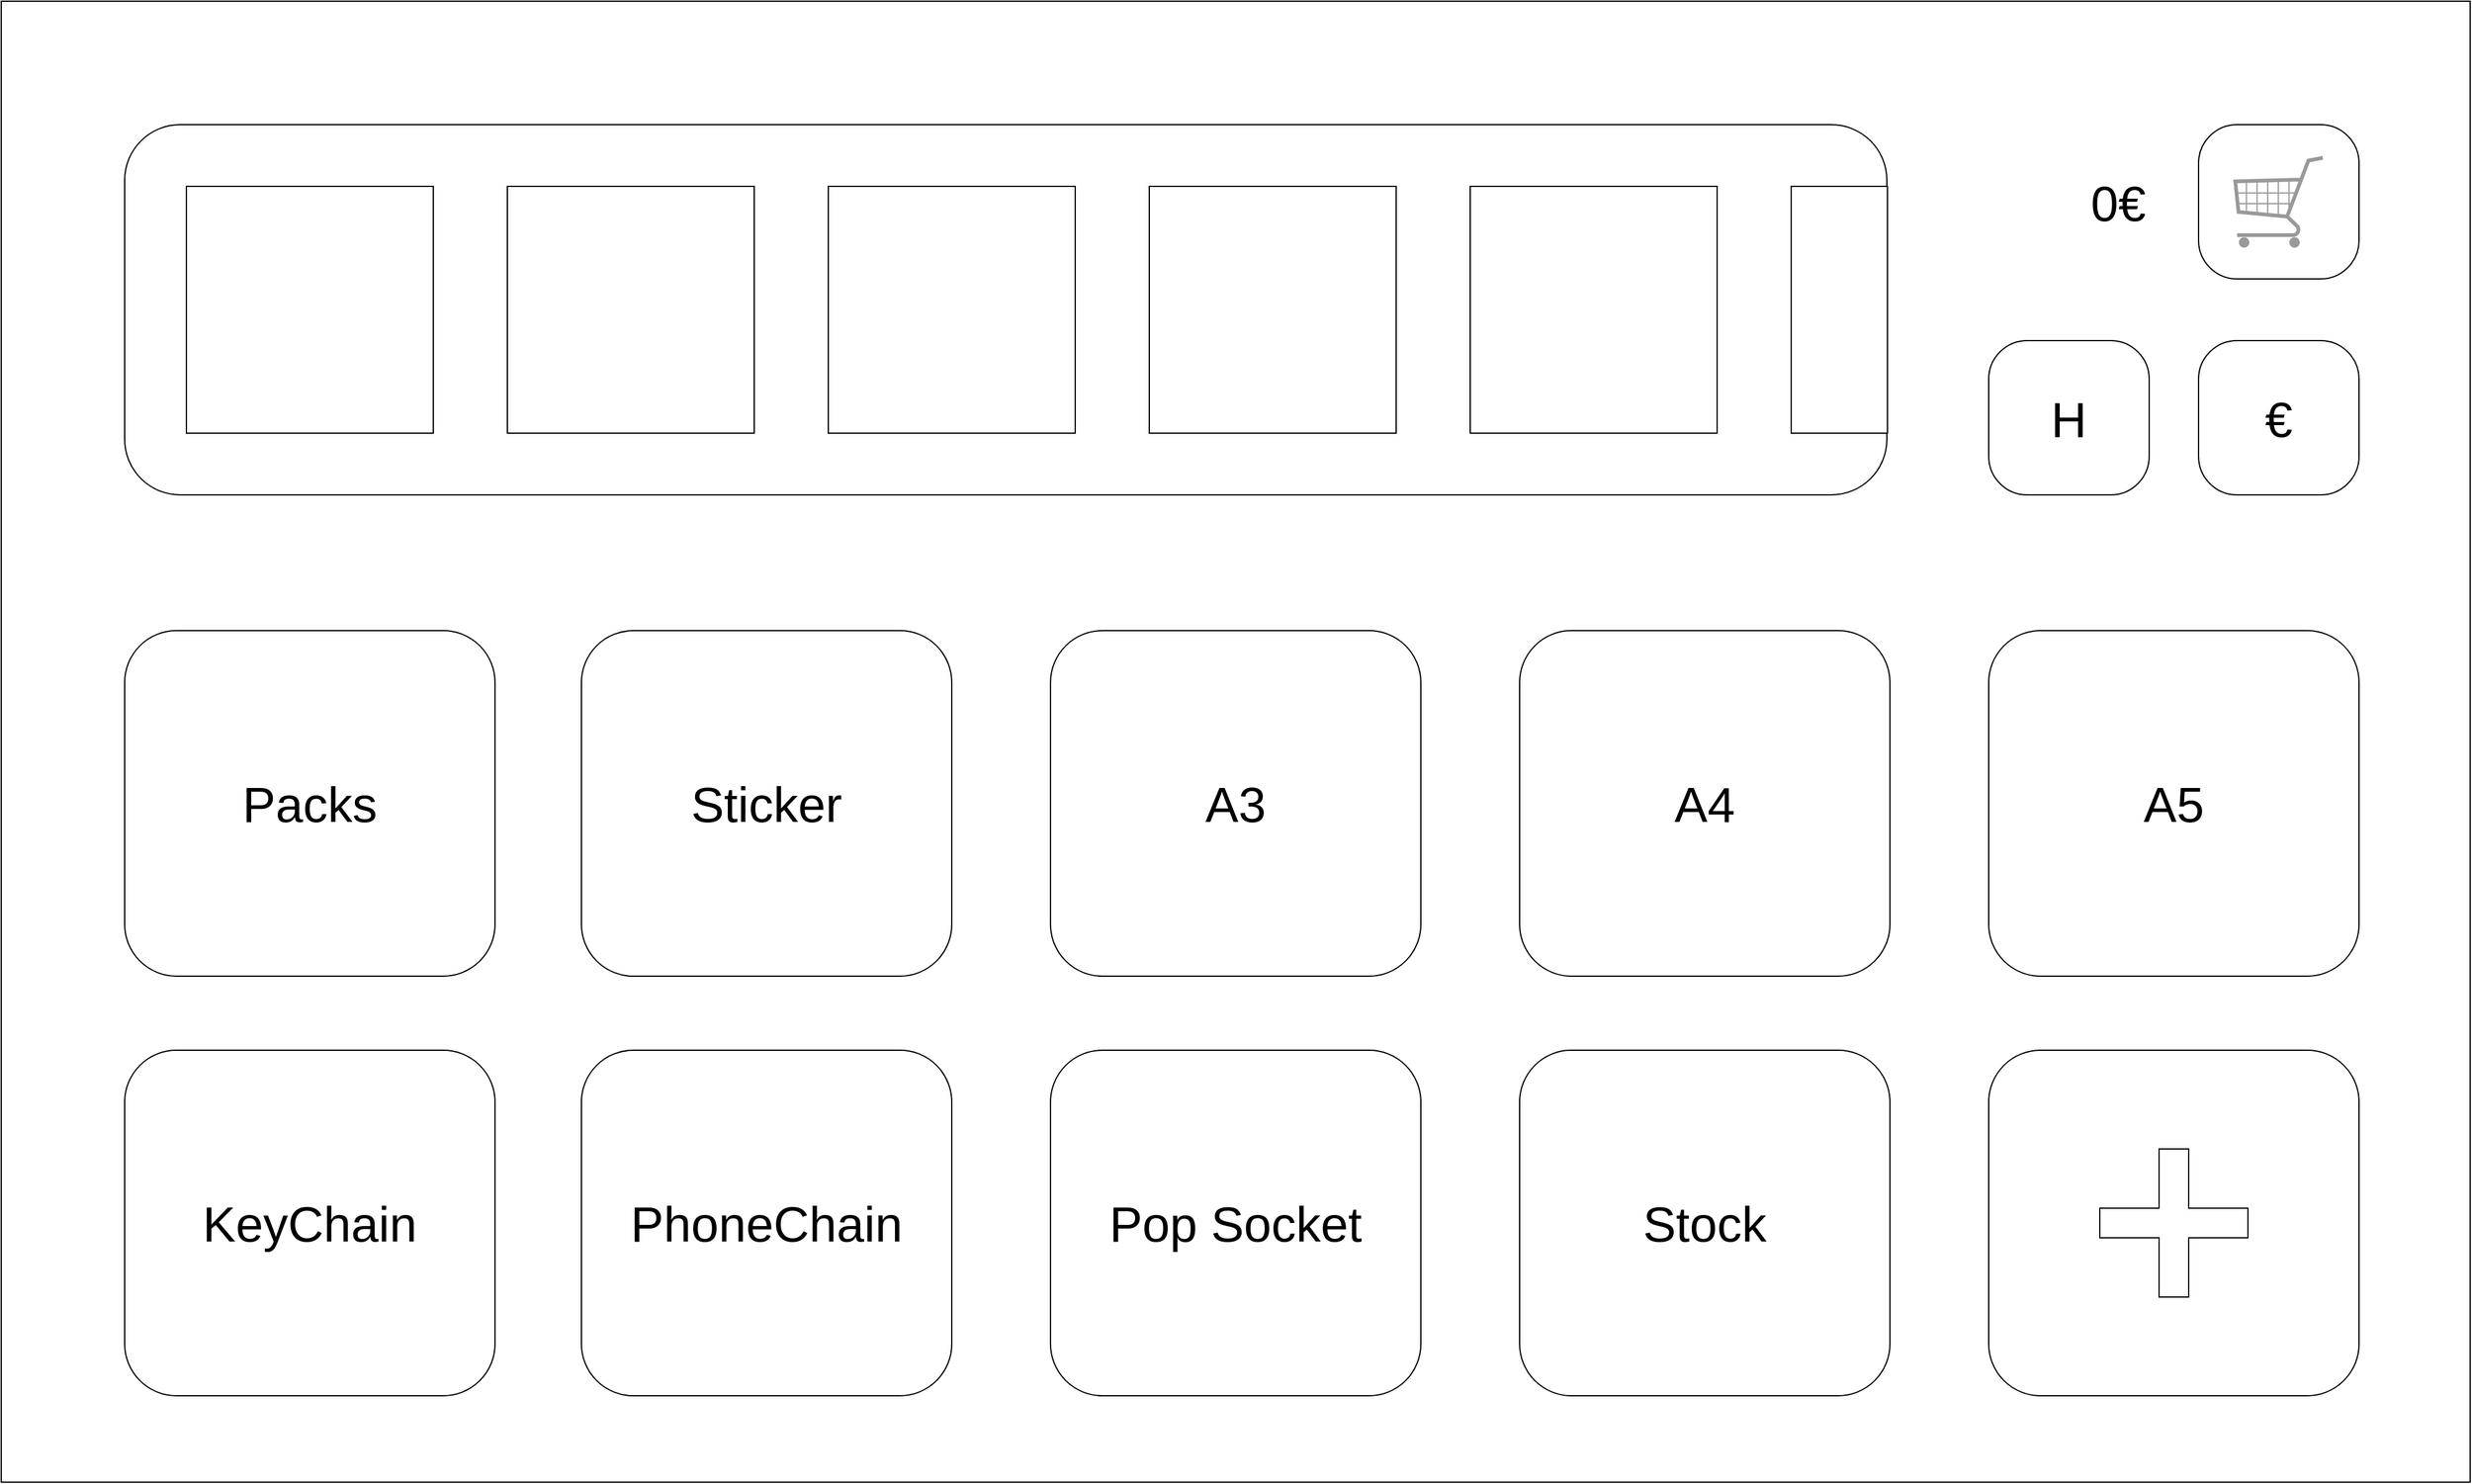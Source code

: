 <mxfile version="22.1.8" type="github" pages="3">
  <diagram name="Página-1" id="HkbxuckJovFJ4HI9nL17">
    <mxGraphModel dx="2625" dy="1478" grid="1" gridSize="10" guides="1" tooltips="1" connect="1" arrows="1" fold="1" page="1" pageScale="1" pageWidth="827" pageHeight="1169" math="0" shadow="0">
      <root>
        <mxCell id="0" />
        <mxCell id="1" parent="0" />
        <mxCell id="MT9nB9v2DXHrXqkaONhB-1" value="" style="rounded=0;whiteSpace=wrap;html=1;" vertex="1" parent="1">
          <mxGeometry width="2000" height="1200" as="geometry" />
        </mxCell>
        <mxCell id="MT9nB9v2DXHrXqkaONhB-3" value="" style="rounded=1;whiteSpace=wrap;html=1;" vertex="1" parent="1">
          <mxGeometry x="100" y="100" width="1427.5" height="300" as="geometry" />
        </mxCell>
        <mxCell id="MT9nB9v2DXHrXqkaONhB-8" value="&lt;font style=&quot;font-size: 40px;&quot;&gt;A3&lt;/font&gt;" style="rounded=1;whiteSpace=wrap;html=1;" vertex="1" parent="1">
          <mxGeometry x="850" y="510" width="300" height="280" as="geometry" />
        </mxCell>
        <mxCell id="MT9nB9v2DXHrXqkaONhB-9" value="&lt;font style=&quot;font-size: 40px;&quot;&gt;A4&lt;/font&gt;" style="rounded=1;whiteSpace=wrap;html=1;" vertex="1" parent="1">
          <mxGeometry x="1230" y="510" width="300" height="280" as="geometry" />
        </mxCell>
        <mxCell id="MT9nB9v2DXHrXqkaONhB-10" value="&lt;font style=&quot;font-size: 40px;&quot;&gt;A5&lt;/font&gt;" style="rounded=1;whiteSpace=wrap;html=1;" vertex="1" parent="1">
          <mxGeometry x="1610" y="510" width="300" height="280" as="geometry" />
        </mxCell>
        <mxCell id="MT9nB9v2DXHrXqkaONhB-11" value="&lt;font style=&quot;font-size: 40px;&quot;&gt;Sticker&lt;/font&gt;" style="rounded=1;whiteSpace=wrap;html=1;" vertex="1" parent="1">
          <mxGeometry x="470" y="510" width="300" height="280" as="geometry" />
        </mxCell>
        <mxCell id="MT9nB9v2DXHrXqkaONhB-18" value="&lt;font style=&quot;font-size: 40px;&quot;&gt;KeyChain&lt;/font&gt;" style="rounded=1;whiteSpace=wrap;html=1;" vertex="1" parent="1">
          <mxGeometry x="100" y="850" width="300" height="280" as="geometry" />
        </mxCell>
        <mxCell id="MT9nB9v2DXHrXqkaONhB-19" value="&lt;font style=&quot;font-size: 40px;&quot;&gt;PhoneChain&lt;/font&gt;" style="rounded=1;whiteSpace=wrap;html=1;" vertex="1" parent="1">
          <mxGeometry x="470" y="850" width="300" height="280" as="geometry" />
        </mxCell>
        <mxCell id="MT9nB9v2DXHrXqkaONhB-20" value="&lt;font style=&quot;font-size: 40px;&quot;&gt;Pop Socket&lt;/font&gt;" style="rounded=1;whiteSpace=wrap;html=1;" vertex="1" parent="1">
          <mxGeometry x="850" y="850" width="300" height="280" as="geometry" />
        </mxCell>
        <mxCell id="MT9nB9v2DXHrXqkaONhB-21" value="&lt;font style=&quot;font-size: 40px;&quot;&gt;Stock&lt;/font&gt;" style="rounded=1;whiteSpace=wrap;html=1;" vertex="1" parent="1">
          <mxGeometry x="1230" y="850" width="300" height="280" as="geometry" />
        </mxCell>
        <mxCell id="MT9nB9v2DXHrXqkaONhB-22" value="" style="rounded=1;whiteSpace=wrap;html=1;" vertex="1" parent="1">
          <mxGeometry x="1610" y="850" width="300" height="280" as="geometry" />
        </mxCell>
        <mxCell id="MT9nB9v2DXHrXqkaONhB-23" value="&lt;font style=&quot;font-size: 40px;&quot;&gt;Packs&lt;/font&gt;" style="rounded=1;whiteSpace=wrap;html=1;" vertex="1" parent="1">
          <mxGeometry x="100" y="510" width="300" height="280" as="geometry" />
        </mxCell>
        <mxCell id="MT9nB9v2DXHrXqkaONhB-25" value="" style="shape=cross;whiteSpace=wrap;html=1;" vertex="1" parent="1">
          <mxGeometry x="1700" y="930" width="120" height="120" as="geometry" />
        </mxCell>
        <mxCell id="MT9nB9v2DXHrXqkaONhB-36" value="&lt;font style=&quot;font-size: 40px;&quot;&gt;H&lt;/font&gt;" style="rounded=1;whiteSpace=wrap;html=1;arcSize=25;" vertex="1" parent="1">
          <mxGeometry x="1610" y="275" width="130" height="125" as="geometry" />
        </mxCell>
        <mxCell id="MT9nB9v2DXHrXqkaONhB-37" value="&lt;span style=&quot;font-size: 40px;&quot;&gt;€&lt;/span&gt;" style="rounded=1;whiteSpace=wrap;html=1;arcSize=25;" vertex="1" parent="1">
          <mxGeometry x="1780" y="275" width="130" height="125" as="geometry" />
        </mxCell>
        <mxCell id="MT9nB9v2DXHrXqkaONhB-40" value="0€" style="text;html=1;strokeColor=none;fillColor=none;align=center;verticalAlign=middle;whiteSpace=wrap;rounded=0;fontSize=40;" vertex="1" parent="1">
          <mxGeometry x="1650" y="117.5" width="130" height="90" as="geometry" />
        </mxCell>
        <mxCell id="MT9nB9v2DXHrXqkaONhB-42" value="" style="rounded=1;whiteSpace=wrap;html=1;arcSize=25;" vertex="1" parent="1">
          <mxGeometry x="1780" y="100" width="130" height="125" as="geometry" />
        </mxCell>
        <mxCell id="MT9nB9v2DXHrXqkaONhB-43" value="" style="verticalLabelPosition=bottom;shadow=0;dashed=0;align=center;html=1;verticalAlign=top;strokeWidth=1;shape=mxgraph.mockup.misc.shoppingCart;strokeColor=#999999;" vertex="1" parent="1">
          <mxGeometry x="1807.5" y="125" width="75" height="75" as="geometry" />
        </mxCell>
        <mxCell id="5e8Hq0Su_CwZeVKlTGcM-1" value="" style="rounded=0;whiteSpace=wrap;html=1;" vertex="1" parent="1">
          <mxGeometry x="150" y="150" width="200" height="200" as="geometry" />
        </mxCell>
        <mxCell id="5e8Hq0Su_CwZeVKlTGcM-2" value="" style="rounded=0;whiteSpace=wrap;html=1;" vertex="1" parent="1">
          <mxGeometry x="410" y="150" width="200" height="200" as="geometry" />
        </mxCell>
        <mxCell id="5e8Hq0Su_CwZeVKlTGcM-3" value="" style="rounded=0;whiteSpace=wrap;html=1;" vertex="1" parent="1">
          <mxGeometry x="670" y="150" width="200" height="200" as="geometry" />
        </mxCell>
        <mxCell id="5e8Hq0Su_CwZeVKlTGcM-4" value="" style="rounded=0;whiteSpace=wrap;html=1;" vertex="1" parent="1">
          <mxGeometry x="930" y="150" width="200" height="200" as="geometry" />
        </mxCell>
        <mxCell id="5e8Hq0Su_CwZeVKlTGcM-5" value="" style="rounded=0;whiteSpace=wrap;html=1;" vertex="1" parent="1">
          <mxGeometry x="1190" y="150" width="200" height="200" as="geometry" />
        </mxCell>
        <mxCell id="5e8Hq0Su_CwZeVKlTGcM-6" value="" style="rounded=0;whiteSpace=wrap;html=1;" vertex="1" parent="1">
          <mxGeometry x="1450" y="150" width="78" height="200" as="geometry" />
        </mxCell>
      </root>
    </mxGraphModel>
  </diagram>
  <diagram id="QbL4hyF_EPCAOzm_nRzn" name="Página-2">
    <mxGraphModel dx="3500" dy="1970" grid="1" gridSize="10" guides="1" tooltips="1" connect="1" arrows="1" fold="1" page="1" pageScale="1" pageWidth="827" pageHeight="1169" math="0" shadow="0">
      <root>
        <mxCell id="0" />
        <mxCell id="1" parent="0" />
        <mxCell id="Mcq7kXkcHe6Sh56lVMtm-1" value="" style="rounded=0;whiteSpace=wrap;html=1;" vertex="1" parent="1">
          <mxGeometry width="2000" height="1200" as="geometry" />
        </mxCell>
        <mxCell id="yBMYR7ZGMbcFRSSdNOXa-1" value="&lt;font style=&quot;font-size: 40px;&quot;&gt;MH&lt;/font&gt;" style="rounded=1;whiteSpace=wrap;html=1;" vertex="1" parent="1">
          <mxGeometry x="450" y="100" width="250" height="250" as="geometry" />
        </mxCell>
        <mxCell id="yBMYR7ZGMbcFRSSdNOXa-2" value="&lt;font style=&quot;font-size: 40px;&quot;&gt;Sanrio&lt;/font&gt;" style="rounded=1;whiteSpace=wrap;html=1;" vertex="1" parent="1">
          <mxGeometry x="800" y="100" width="250" height="250" as="geometry" />
        </mxCell>
        <mxCell id="yBMYR7ZGMbcFRSSdNOXa-4" value="&lt;font style=&quot;font-size: 40px;&quot;&gt;Pokemon&lt;/font&gt;" style="rounded=1;whiteSpace=wrap;html=1;" vertex="1" parent="1">
          <mxGeometry x="100" y="100" width="250" height="250" as="geometry" />
        </mxCell>
        <object label="" id="zIefOTf_wrJhNDgETu0p-6">
          <mxCell style="rounded=1;whiteSpace=wrap;html=1;" vertex="1" parent="1">
            <mxGeometry x="100" y="1050" width="160" height="300" as="geometry" />
          </mxCell>
        </object>
        <object label="" id="zIefOTf_wrJhNDgETu0p-8">
          <mxCell style="rounded=1;whiteSpace=wrap;html=1;" vertex="1" parent="1">
            <mxGeometry x="510" y="1050" width="160" height="300" as="geometry" />
          </mxCell>
        </object>
        <object label="" id="zIefOTf_wrJhNDgETu0p-9">
          <mxCell style="rounded=1;whiteSpace=wrap;html=1;" vertex="1" parent="1">
            <mxGeometry x="305" y="1050" width="160" height="300" as="geometry" />
          </mxCell>
        </object>
        <mxCell id="0Mh5bTvTvCSJ_fhKVDRU-1" value="0€" style="text;html=1;strokeColor=none;fillColor=none;align=center;verticalAlign=middle;whiteSpace=wrap;rounded=0;fontSize=40;" vertex="1" parent="1">
          <mxGeometry x="1640" y="117.5" width="130" height="90" as="geometry" />
        </mxCell>
        <mxCell id="0Mh5bTvTvCSJ_fhKVDRU-2" value="" style="rounded=1;whiteSpace=wrap;html=1;arcSize=25;" vertex="1" parent="1">
          <mxGeometry x="1770" y="100" width="130" height="125" as="geometry" />
        </mxCell>
        <mxCell id="0Mh5bTvTvCSJ_fhKVDRU-3" value="" style="verticalLabelPosition=bottom;shadow=0;dashed=0;align=center;html=1;verticalAlign=top;strokeWidth=1;shape=mxgraph.mockup.misc.shoppingCart;strokeColor=#999999;" vertex="1" parent="1">
          <mxGeometry x="1797.5" y="125" width="75" height="75" as="geometry" />
        </mxCell>
        <mxCell id="Fq5oC05-BKgdPTAuPpba-1" value="" style="rounded=1;whiteSpace=wrap;html=1;" vertex="1" parent="1">
          <mxGeometry x="1600" y="275" width="300" height="720" as="geometry" />
        </mxCell>
        <object label="" id="gpoxc7JLLRrELY095CW2-2">
          <mxCell style="rounded=1;whiteSpace=wrap;html=1;" vertex="1" parent="1">
            <mxGeometry x="1130" y="1050" width="160" height="300" as="geometry" />
          </mxCell>
        </object>
        <object label="" id="gpoxc7JLLRrELY095CW2-3">
          <mxCell style="rounded=1;whiteSpace=wrap;html=1;" vertex="1" parent="1">
            <mxGeometry x="715" y="1050" width="160" height="300" as="geometry" />
          </mxCell>
        </object>
        <object label="" id="gpoxc7JLLRrELY095CW2-4">
          <mxCell style="rounded=1;whiteSpace=wrap;html=1;" vertex="1" parent="1">
            <mxGeometry x="920" y="1050" width="160" height="300" as="geometry" />
          </mxCell>
        </object>
        <object label="" id="gpoxc7JLLRrELY095CW2-5">
          <mxCell style="rounded=1;whiteSpace=wrap;html=1;" vertex="1" parent="1">
            <mxGeometry x="1740" y="1050" width="160" height="300" as="geometry" />
          </mxCell>
        </object>
        <object label="" id="gpoxc7JLLRrELY095CW2-6">
          <mxCell style="rounded=1;whiteSpace=wrap;html=1;" vertex="1" parent="1">
            <mxGeometry x="1335" y="1050" width="160" height="300" as="geometry" />
          </mxCell>
        </object>
        <object label="" id="gpoxc7JLLRrELY095CW2-7">
          <mxCell style="rounded=1;whiteSpace=wrap;html=1;" vertex="1" parent="1">
            <mxGeometry x="1540" y="1050" width="160" height="300" as="geometry" />
          </mxCell>
        </object>
        <mxCell id="gpoxc7JLLRrELY095CW2-1" value="" style="rounded=0;whiteSpace=wrap;html=1;" vertex="1" parent="1">
          <mxGeometry y="1200" width="2000" height="1200" as="geometry" />
        </mxCell>
        <mxCell id="Ym63HQNYmDAa51vPmKGE-1" value="&lt;font style=&quot;font-size: 40px;&quot;&gt;Zelda&lt;/font&gt;" style="rounded=1;whiteSpace=wrap;html=1;" vertex="1" parent="1">
          <mxGeometry x="1150" y="100" width="250" height="250" as="geometry" />
        </mxCell>
        <mxCell id="Ym63HQNYmDAa51vPmKGE-7" value="&lt;font style=&quot;&quot;&gt;&lt;font style=&quot;font-size: 40px;&quot;&gt;Inazuma&lt;/font&gt;&lt;br&gt;&lt;/font&gt;" style="rounded=1;whiteSpace=wrap;html=1;" vertex="1" parent="1">
          <mxGeometry x="100" y="800" width="250" height="230" as="geometry" />
        </mxCell>
        <mxCell id="Ym63HQNYmDAa51vPmKGE-12" value="&lt;font style=&quot;font-size: 40px;&quot;&gt;Haikyuu&lt;/font&gt;" style="rounded=1;whiteSpace=wrap;html=1;" vertex="1" parent="1">
          <mxGeometry x="100" y="450" width="250" height="250" as="geometry" />
        </mxCell>
        <mxCell id="Ym63HQNYmDAa51vPmKGE-13" value="&lt;font style=&quot;font-size: 40px;&quot;&gt;Splatoon&lt;/font&gt;" style="rounded=1;whiteSpace=wrap;html=1;" vertex="1" parent="1">
          <mxGeometry x="450" y="450" width="250" height="250" as="geometry" />
        </mxCell>
        <mxCell id="Ym63HQNYmDAa51vPmKGE-14" value="&lt;font style=&quot;font-size: 40px;&quot;&gt;Lol&lt;/font&gt;" style="rounded=1;whiteSpace=wrap;html=1;" vertex="1" parent="1">
          <mxGeometry x="800" y="450" width="250" height="250" as="geometry" />
        </mxCell>
        <mxCell id="Ym63HQNYmDAa51vPmKGE-15" value="&lt;span style=&quot;font-size: 40px;&quot;&gt;Kirby&lt;/span&gt;" style="rounded=1;whiteSpace=wrap;html=1;" vertex="1" parent="1">
          <mxGeometry x="1150" y="450" width="250" height="250" as="geometry" />
        </mxCell>
        <mxCell id="Ym63HQNYmDAa51vPmKGE-16" value="&lt;font style=&quot;&quot;&gt;&lt;font style=&quot;font-size: 40px;&quot;&gt;Inazuma&lt;/font&gt;&lt;br&gt;&lt;/font&gt;" style="rounded=1;whiteSpace=wrap;html=1;" vertex="1" parent="1">
          <mxGeometry x="450" y="800" width="250" height="230" as="geometry" />
        </mxCell>
        <mxCell id="Ym63HQNYmDAa51vPmKGE-17" value="&lt;font style=&quot;&quot;&gt;&lt;font style=&quot;font-size: 40px;&quot;&gt;Spy x Fam&lt;/font&gt;&lt;br&gt;&lt;/font&gt;" style="rounded=1;whiteSpace=wrap;html=1;" vertex="1" parent="1">
          <mxGeometry x="1150" y="800" width="250" height="230" as="geometry" />
        </mxCell>
        <mxCell id="Ym63HQNYmDAa51vPmKGE-18" value="&lt;font style=&quot;&quot;&gt;&lt;span style=&quot;font-size: 40px;&quot;&gt;Princesas&lt;/span&gt;&lt;br&gt;&lt;/font&gt;" style="rounded=1;whiteSpace=wrap;html=1;" vertex="1" parent="1">
          <mxGeometry x="800" y="800" width="250" height="230" as="geometry" />
        </mxCell>
        <mxCell id="Ym63HQNYmDAa51vPmKGE-11" value="" style="rounded=0;whiteSpace=wrap;html=1;strokeColor=none;" vertex="1" parent="1">
          <mxGeometry x="70" y="990" width="1360" height="50" as="geometry" />
        </mxCell>
        <mxCell id="8lMqFiYdY0ZxOHIRLaJ3-1" value="" style="rounded=0;whiteSpace=wrap;html=1;" vertex="1" parent="1">
          <mxGeometry x="1650" y="320" width="200" height="200" as="geometry" />
        </mxCell>
        <mxCell id="8lMqFiYdY0ZxOHIRLaJ3-2" value="" style="rounded=0;whiteSpace=wrap;html=1;" vertex="1" parent="1">
          <mxGeometry x="1654" y="560" width="200" height="200" as="geometry" />
        </mxCell>
        <mxCell id="8lMqFiYdY0ZxOHIRLaJ3-3" value="" style="rounded=0;whiteSpace=wrap;html=1;" vertex="1" parent="1">
          <mxGeometry x="1650" y="800" width="200" height="195" as="geometry" />
        </mxCell>
      </root>
    </mxGraphModel>
  </diagram>
  <diagram name="Página-3" id="BUfRIFCXngkVV9ZqXlqg">
    <mxGraphModel dx="3000" dy="1689" grid="1" gridSize="10" guides="1" tooltips="1" connect="1" arrows="1" fold="1" page="1" pageScale="1" pageWidth="827" pageHeight="1169" math="0" shadow="0">
      <root>
        <mxCell id="XuEU4UTGPk65nCjSKaxV-0" />
        <mxCell id="XuEU4UTGPk65nCjSKaxV-1" parent="XuEU4UTGPk65nCjSKaxV-0" />
        <mxCell id="XuEU4UTGPk65nCjSKaxV-2" value="" style="rounded=0;whiteSpace=wrap;html=1;" vertex="1" parent="XuEU4UTGPk65nCjSKaxV-1">
          <mxGeometry width="2000" height="1200" as="geometry" />
        </mxCell>
        <mxCell id="XuEU4UTGPk65nCjSKaxV-3" value="&lt;font style=&quot;font-size: 40px;&quot;&gt;MH&lt;/font&gt;" style="rounded=1;whiteSpace=wrap;html=1;" vertex="1" parent="XuEU4UTGPk65nCjSKaxV-1">
          <mxGeometry x="450" y="450" width="250" height="250" as="geometry" />
        </mxCell>
        <mxCell id="XuEU4UTGPk65nCjSKaxV-4" value="&lt;font style=&quot;font-size: 40px;&quot;&gt;Sanrio&lt;/font&gt;" style="rounded=1;whiteSpace=wrap;html=1;" vertex="1" parent="XuEU4UTGPk65nCjSKaxV-1">
          <mxGeometry x="1150" y="800" width="250" height="220" as="geometry" />
        </mxCell>
        <mxCell id="XuEU4UTGPk65nCjSKaxV-5" value="&lt;font style=&quot;font-size: 40px;&quot;&gt;Pokemon&lt;/font&gt;" style="rounded=1;whiteSpace=wrap;html=1;" vertex="1" parent="XuEU4UTGPk65nCjSKaxV-1">
          <mxGeometry x="100" y="100" width="250" height="250" as="geometry" />
        </mxCell>
        <object label="" id="XuEU4UTGPk65nCjSKaxV-6">
          <mxCell style="rounded=1;whiteSpace=wrap;html=1;" vertex="1" parent="XuEU4UTGPk65nCjSKaxV-1">
            <mxGeometry x="100" y="1050" width="160" height="300" as="geometry" />
          </mxCell>
        </object>
        <object label="" id="XuEU4UTGPk65nCjSKaxV-7">
          <mxCell style="rounded=1;whiteSpace=wrap;html=1;" vertex="1" parent="XuEU4UTGPk65nCjSKaxV-1">
            <mxGeometry x="510" y="1050" width="160" height="300" as="geometry" />
          </mxCell>
        </object>
        <object label="" id="XuEU4UTGPk65nCjSKaxV-8">
          <mxCell style="rounded=1;whiteSpace=wrap;html=1;" vertex="1" parent="XuEU4UTGPk65nCjSKaxV-1">
            <mxGeometry x="305" y="1050" width="160" height="300" as="geometry" />
          </mxCell>
        </object>
        <mxCell id="XuEU4UTGPk65nCjSKaxV-9" value="0€" style="text;html=1;strokeColor=none;fillColor=none;align=center;verticalAlign=middle;whiteSpace=wrap;rounded=0;fontSize=40;" vertex="1" parent="XuEU4UTGPk65nCjSKaxV-1">
          <mxGeometry x="1640" y="117.5" width="130" height="90" as="geometry" />
        </mxCell>
        <mxCell id="XuEU4UTGPk65nCjSKaxV-10" value="" style="rounded=1;whiteSpace=wrap;html=1;arcSize=25;" vertex="1" parent="XuEU4UTGPk65nCjSKaxV-1">
          <mxGeometry x="1770" y="100" width="130" height="125" as="geometry" />
        </mxCell>
        <mxCell id="XuEU4UTGPk65nCjSKaxV-11" value="" style="verticalLabelPosition=bottom;shadow=0;dashed=0;align=center;html=1;verticalAlign=top;strokeWidth=1;shape=mxgraph.mockup.misc.shoppingCart;strokeColor=#999999;" vertex="1" parent="XuEU4UTGPk65nCjSKaxV-1">
          <mxGeometry x="1797.5" y="125" width="75" height="75" as="geometry" />
        </mxCell>
        <mxCell id="XuEU4UTGPk65nCjSKaxV-12" value="" style="rounded=1;whiteSpace=wrap;html=1;" vertex="1" parent="XuEU4UTGPk65nCjSKaxV-1">
          <mxGeometry x="1600" y="275" width="300" height="720" as="geometry" />
        </mxCell>
        <object label="" id="XuEU4UTGPk65nCjSKaxV-13">
          <mxCell style="rounded=1;whiteSpace=wrap;html=1;" vertex="1" parent="XuEU4UTGPk65nCjSKaxV-1">
            <mxGeometry x="1130" y="1050" width="160" height="300" as="geometry" />
          </mxCell>
        </object>
        <object label="" id="XuEU4UTGPk65nCjSKaxV-14">
          <mxCell style="rounded=1;whiteSpace=wrap;html=1;" vertex="1" parent="XuEU4UTGPk65nCjSKaxV-1">
            <mxGeometry x="715" y="1050" width="160" height="300" as="geometry" />
          </mxCell>
        </object>
        <object label="" id="XuEU4UTGPk65nCjSKaxV-15">
          <mxCell style="rounded=1;whiteSpace=wrap;html=1;" vertex="1" parent="XuEU4UTGPk65nCjSKaxV-1">
            <mxGeometry x="920" y="1050" width="160" height="300" as="geometry" />
          </mxCell>
        </object>
        <object label="" id="XuEU4UTGPk65nCjSKaxV-16">
          <mxCell style="rounded=1;whiteSpace=wrap;html=1;" vertex="1" parent="XuEU4UTGPk65nCjSKaxV-1">
            <mxGeometry x="1740" y="1050" width="160" height="300" as="geometry" />
          </mxCell>
        </object>
        <object label="" id="XuEU4UTGPk65nCjSKaxV-17">
          <mxCell style="rounded=1;whiteSpace=wrap;html=1;" vertex="1" parent="XuEU4UTGPk65nCjSKaxV-1">
            <mxGeometry x="1335" y="1050" width="160" height="300" as="geometry" />
          </mxCell>
        </object>
        <object label="" id="XuEU4UTGPk65nCjSKaxV-18">
          <mxCell style="rounded=1;whiteSpace=wrap;html=1;" vertex="1" parent="XuEU4UTGPk65nCjSKaxV-1">
            <mxGeometry x="1540" y="1050" width="160" height="300" as="geometry" />
          </mxCell>
        </object>
        <mxCell id="XuEU4UTGPk65nCjSKaxV-19" value="" style="rounded=0;whiteSpace=wrap;html=1;" vertex="1" parent="XuEU4UTGPk65nCjSKaxV-1">
          <mxGeometry y="1200" width="2000" height="1200" as="geometry" />
        </mxCell>
        <mxCell id="XuEU4UTGPk65nCjSKaxV-30" value="" style="rounded=0;whiteSpace=wrap;html=1;" vertex="1" parent="XuEU4UTGPk65nCjSKaxV-1">
          <mxGeometry x="1650" y="320" width="200" height="200" as="geometry" />
        </mxCell>
        <mxCell id="XuEU4UTGPk65nCjSKaxV-31" value="" style="rounded=0;whiteSpace=wrap;html=1;" vertex="1" parent="XuEU4UTGPk65nCjSKaxV-1">
          <mxGeometry x="1654" y="560" width="200" height="200" as="geometry" />
        </mxCell>
        <mxCell id="XuEU4UTGPk65nCjSKaxV-32" value="" style="rounded=0;whiteSpace=wrap;html=1;" vertex="1" parent="XuEU4UTGPk65nCjSKaxV-1">
          <mxGeometry x="1650" y="800" width="200" height="195" as="geometry" />
        </mxCell>
        <mxCell id="ObDyvv7Xt2t1GOVttiNQ-0" value="" style="rounded=0;whiteSpace=wrap;html=1;" vertex="1" parent="XuEU4UTGPk65nCjSKaxV-1">
          <mxGeometry x="1175" y="125" width="200" height="200" as="geometry" />
        </mxCell>
        <mxCell id="ObDyvv7Xt2t1GOVttiNQ-1" value="" style="rounded=0;whiteSpace=wrap;html=1;" vertex="1" parent="XuEU4UTGPk65nCjSKaxV-1">
          <mxGeometry x="475" y="125" width="200" height="200" as="geometry" />
        </mxCell>
        <mxCell id="ObDyvv7Xt2t1GOVttiNQ-2" value="" style="rounded=0;whiteSpace=wrap;html=1;" vertex="1" parent="XuEU4UTGPk65nCjSKaxV-1">
          <mxGeometry x="830" y="125" width="200" height="200" as="geometry" />
        </mxCell>
        <mxCell id="ObDyvv7Xt2t1GOVttiNQ-3" value="" style="rounded=0;whiteSpace=wrap;html=1;" vertex="1" parent="XuEU4UTGPk65nCjSKaxV-1">
          <mxGeometry x="125" y="475" width="200" height="200" as="geometry" />
        </mxCell>
        <mxCell id="ObDyvv7Xt2t1GOVttiNQ-4" value="" style="rounded=0;whiteSpace=wrap;html=1;" vertex="1" parent="XuEU4UTGPk65nCjSKaxV-1">
          <mxGeometry x="830" y="475" width="200" height="200" as="geometry" />
        </mxCell>
        <mxCell id="ObDyvv7Xt2t1GOVttiNQ-5" value="" style="rounded=0;whiteSpace=wrap;html=1;" vertex="1" parent="XuEU4UTGPk65nCjSKaxV-1">
          <mxGeometry x="1175" y="475" width="200" height="200" as="geometry" />
        </mxCell>
        <mxCell id="ObDyvv7Xt2t1GOVttiNQ-6" value="" style="rounded=0;whiteSpace=wrap;html=1;" vertex="1" parent="XuEU4UTGPk65nCjSKaxV-1">
          <mxGeometry x="125" y="810" width="200" height="200" as="geometry" />
        </mxCell>
        <mxCell id="ObDyvv7Xt2t1GOVttiNQ-7" value="" style="rounded=0;whiteSpace=wrap;html=1;" vertex="1" parent="XuEU4UTGPk65nCjSKaxV-1">
          <mxGeometry x="475" y="810" width="200" height="200" as="geometry" />
        </mxCell>
        <mxCell id="ObDyvv7Xt2t1GOVttiNQ-8" value="" style="rounded=0;whiteSpace=wrap;html=1;" vertex="1" parent="XuEU4UTGPk65nCjSKaxV-1">
          <mxGeometry x="830" y="810" width="200" height="200" as="geometry" />
        </mxCell>
        <mxCell id="XuEU4UTGPk65nCjSKaxV-29" value="" style="rounded=0;whiteSpace=wrap;html=1;strokeColor=none;" vertex="1" parent="XuEU4UTGPk65nCjSKaxV-1">
          <mxGeometry x="70" y="990" width="1360" height="50" as="geometry" />
        </mxCell>
        <mxCell id="ObDyvv7Xt2t1GOVttiNQ-10" value="&lt;font style=&quot;font-size: 40px;&quot;&gt;A3&lt;/font&gt;" style="whiteSpace=wrap;html=1;shape=mxgraph.basic.document" vertex="1" parent="XuEU4UTGPk65nCjSKaxV-1">
          <mxGeometry x="345" y="1080" width="80" height="89" as="geometry" />
        </mxCell>
        <mxCell id="ObDyvv7Xt2t1GOVttiNQ-11" value="&lt;font style=&quot;font-size: 40px;&quot;&gt;A4&lt;/font&gt;" style="whiteSpace=wrap;html=1;shape=mxgraph.basic.document" vertex="1" parent="XuEU4UTGPk65nCjSKaxV-1">
          <mxGeometry x="550" y="1080" width="80" height="89" as="geometry" />
        </mxCell>
        <mxCell id="ObDyvv7Xt2t1GOVttiNQ-12" value="&lt;font style=&quot;font-size: 40px;&quot;&gt;A5&lt;/font&gt;" style="whiteSpace=wrap;html=1;shape=mxgraph.basic.document" vertex="1" parent="XuEU4UTGPk65nCjSKaxV-1">
          <mxGeometry x="755" y="1080" width="80" height="89" as="geometry" />
        </mxCell>
        <mxCell id="ObDyvv7Xt2t1GOVttiNQ-14" value="" style="shape=image;html=1;verticalAlign=top;verticalLabelPosition=bottom;labelBackgroundColor=#ffffff;imageAspect=0;aspect=fixed;image=https://cdn4.iconfinder.com/data/icons/travello-basic-ui-1/64/Discount-128.png" vertex="1" parent="XuEU4UTGPk65nCjSKaxV-1">
          <mxGeometry x="130" y="1074.5" width="100" height="100" as="geometry" />
        </mxCell>
      </root>
    </mxGraphModel>
  </diagram>
</mxfile>
